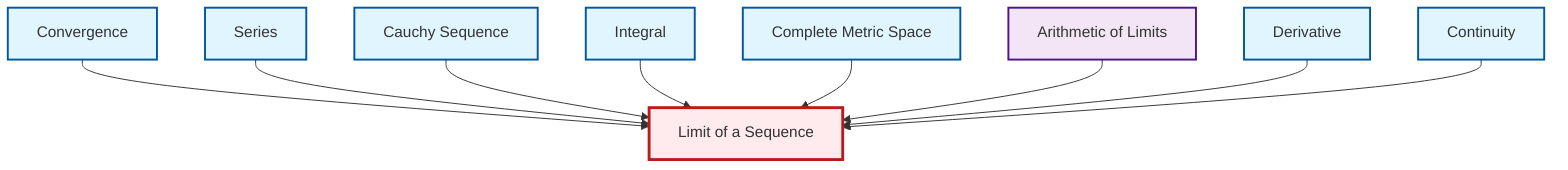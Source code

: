 graph TD
    classDef definition fill:#e1f5fe,stroke:#01579b,stroke-width:2px
    classDef theorem fill:#f3e5f5,stroke:#4a148c,stroke-width:2px
    classDef axiom fill:#fff3e0,stroke:#e65100,stroke-width:2px
    classDef example fill:#e8f5e9,stroke:#1b5e20,stroke-width:2px
    classDef current fill:#ffebee,stroke:#b71c1c,stroke-width:3px
    thm-limit-arithmetic["Arithmetic of Limits"]:::theorem
    def-integral["Integral"]:::definition
    def-convergence["Convergence"]:::definition
    def-limit["Limit of a Sequence"]:::definition
    def-complete-metric-space["Complete Metric Space"]:::definition
    def-continuity["Continuity"]:::definition
    def-derivative["Derivative"]:::definition
    def-series["Series"]:::definition
    def-cauchy-sequence["Cauchy Sequence"]:::definition
    def-convergence --> def-limit
    def-series --> def-limit
    def-cauchy-sequence --> def-limit
    def-integral --> def-limit
    def-complete-metric-space --> def-limit
    thm-limit-arithmetic --> def-limit
    def-derivative --> def-limit
    def-continuity --> def-limit
    class def-limit current